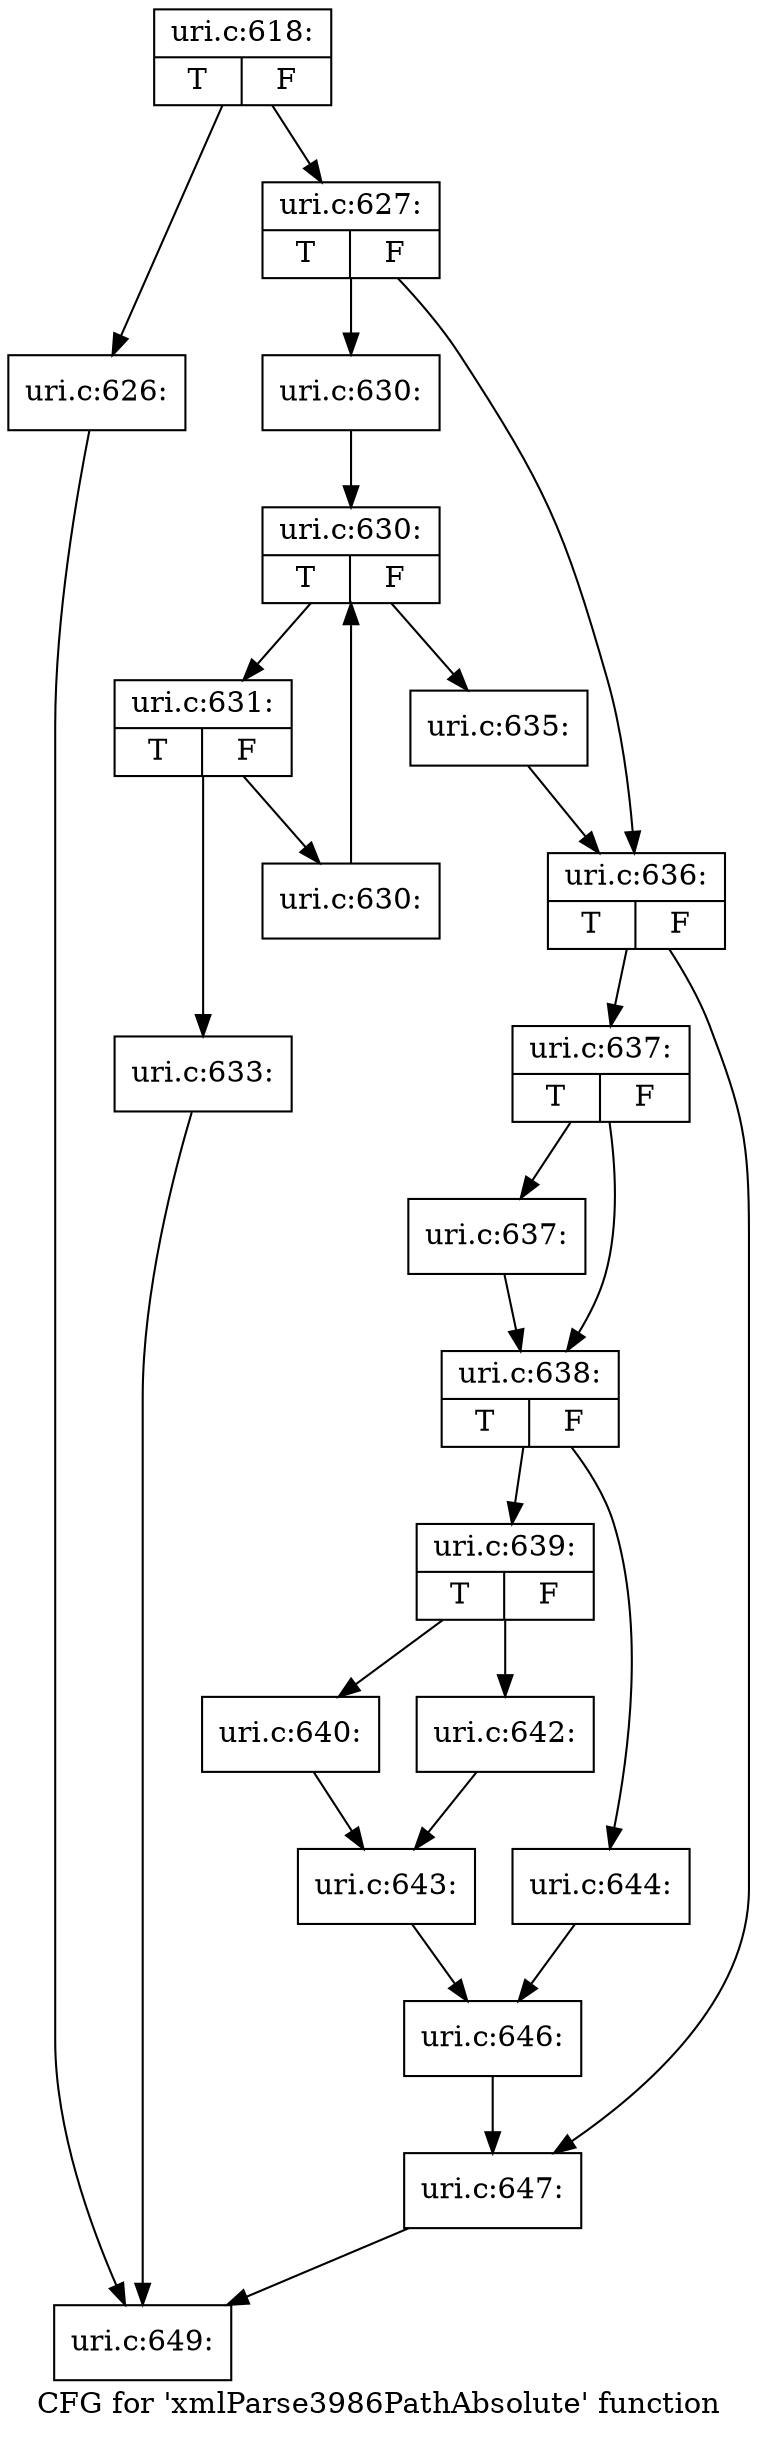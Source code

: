 digraph "CFG for 'xmlParse3986PathAbsolute' function" {
	label="CFG for 'xmlParse3986PathAbsolute' function";

	Node0x4966e50 [shape=record,label="{uri.c:618:|{<s0>T|<s1>F}}"];
	Node0x4966e50 -> Node0x4968040;
	Node0x4966e50 -> Node0x4968090;
	Node0x4968040 [shape=record,label="{uri.c:626:}"];
	Node0x4968040 -> Node0x49586f0;
	Node0x4968090 [shape=record,label="{uri.c:627:|{<s0>T|<s1>F}}"];
	Node0x4968090 -> Node0x4968a70;
	Node0x4968090 -> Node0x4968ac0;
	Node0x4968a70 [shape=record,label="{uri.c:630:}"];
	Node0x4968a70 -> Node0x4968e10;
	Node0x4968e10 [shape=record,label="{uri.c:630:|{<s0>T|<s1>F}}"];
	Node0x4968e10 -> Node0x4969260;
	Node0x4968e10 -> Node0x4968fd0;
	Node0x4969260 [shape=record,label="{uri.c:631:|{<s0>T|<s1>F}}"];
	Node0x4969260 -> Node0x49697d0;
	Node0x4969260 -> Node0x4969820;
	Node0x49697d0 [shape=record,label="{uri.c:633:}"];
	Node0x49697d0 -> Node0x49586f0;
	Node0x4969820 [shape=record,label="{uri.c:630:}"];
	Node0x4969820 -> Node0x4968e10;
	Node0x4968fd0 [shape=record,label="{uri.c:635:}"];
	Node0x4968fd0 -> Node0x4968ac0;
	Node0x4968ac0 [shape=record,label="{uri.c:636:|{<s0>T|<s1>F}}"];
	Node0x4968ac0 -> Node0x4969e90;
	Node0x4968ac0 -> Node0x4969ee0;
	Node0x4969e90 [shape=record,label="{uri.c:637:|{<s0>T|<s1>F}}"];
	Node0x4969e90 -> Node0x496a2a0;
	Node0x4969e90 -> Node0x496a2f0;
	Node0x496a2a0 [shape=record,label="{uri.c:637:}"];
	Node0x496a2a0 -> Node0x496a2f0;
	Node0x496a2f0 [shape=record,label="{uri.c:638:|{<s0>T|<s1>F}}"];
	Node0x496a2f0 -> Node0x496aa20;
	Node0x496a2f0 -> Node0x496aac0;
	Node0x496aa20 [shape=record,label="{uri.c:639:|{<s0>T|<s1>F}}"];
	Node0x496aa20 -> Node0x496af70;
	Node0x496aa20 -> Node0x496b010;
	Node0x496af70 [shape=record,label="{uri.c:640:}"];
	Node0x496af70 -> Node0x496afc0;
	Node0x496b010 [shape=record,label="{uri.c:642:}"];
	Node0x496b010 -> Node0x496afc0;
	Node0x496afc0 [shape=record,label="{uri.c:643:}"];
	Node0x496afc0 -> Node0x496aa70;
	Node0x496aac0 [shape=record,label="{uri.c:644:}"];
	Node0x496aac0 -> Node0x496aa70;
	Node0x496aa70 [shape=record,label="{uri.c:646:}"];
	Node0x496aa70 -> Node0x4969ee0;
	Node0x4969ee0 [shape=record,label="{uri.c:647:}"];
	Node0x4969ee0 -> Node0x49586f0;
	Node0x49586f0 [shape=record,label="{uri.c:649:}"];
}
